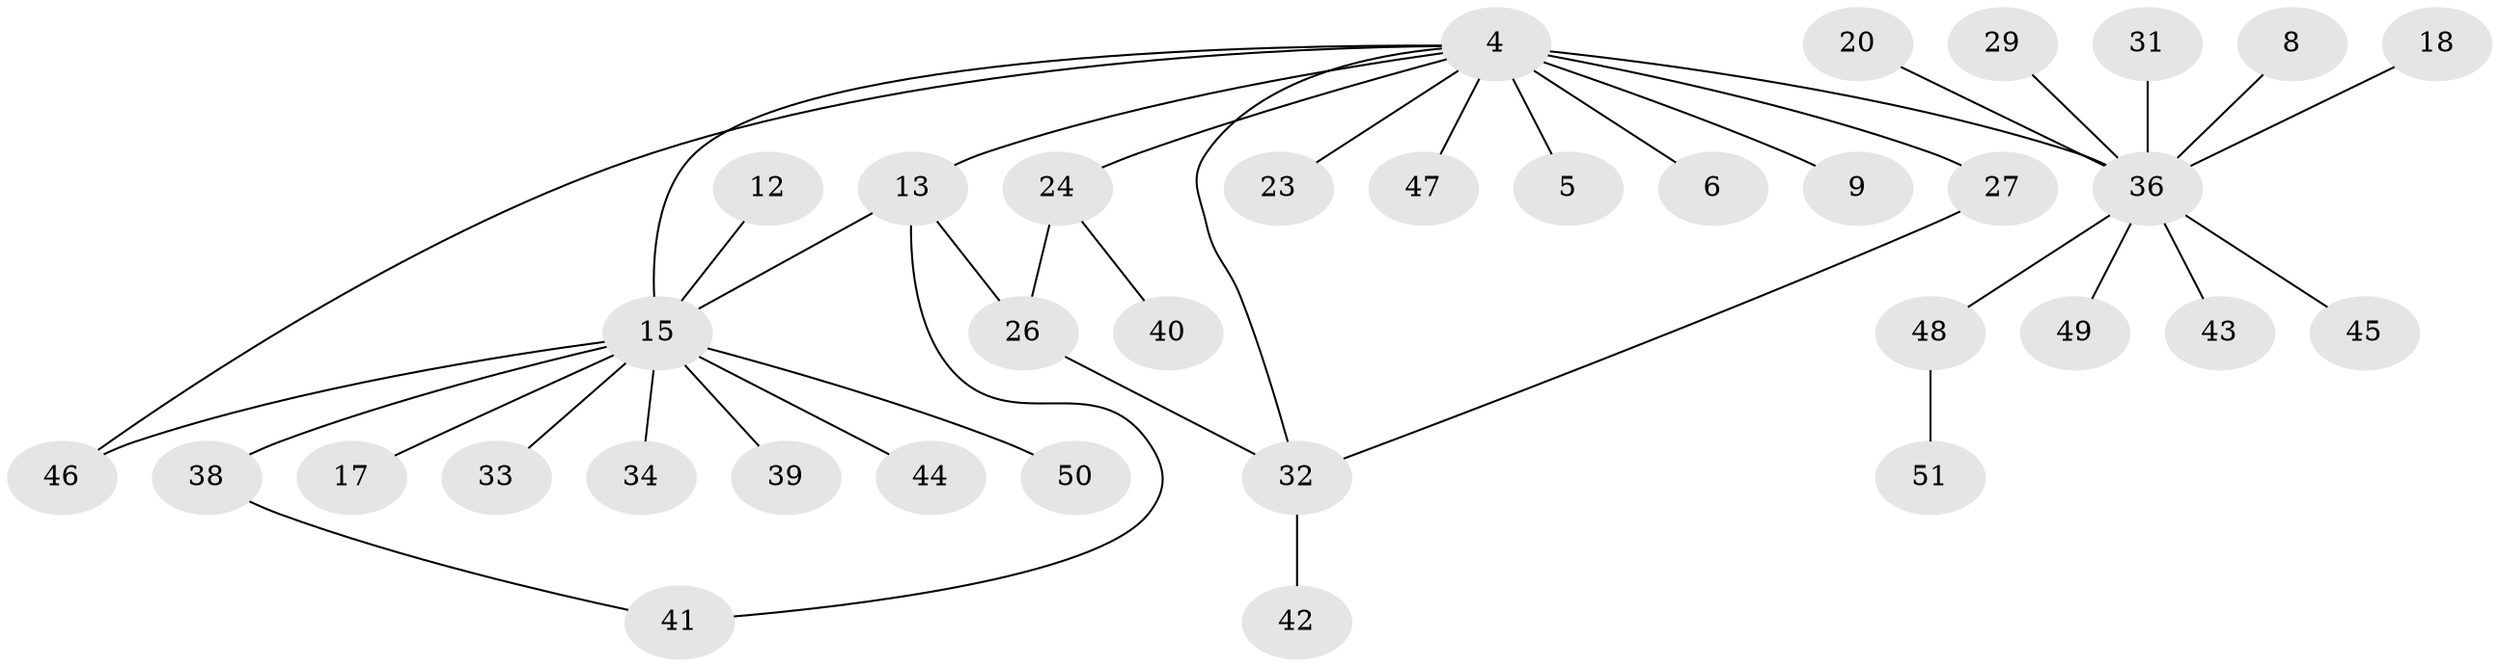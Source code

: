 // original degree distribution, {6: 0.0392156862745098, 22: 0.0196078431372549, 4: 0.058823529411764705, 1: 0.39215686274509803, 12: 0.0196078431372549, 2: 0.27450980392156865, 11: 0.0392156862745098, 3: 0.11764705882352941, 5: 0.0392156862745098}
// Generated by graph-tools (version 1.1) at 2025/51/03/04/25 21:51:08]
// undirected, 35 vertices, 40 edges
graph export_dot {
graph [start="1"]
  node [color=gray90,style=filled];
  4 [super="+3"];
  5;
  6;
  8;
  9;
  12;
  13;
  15 [super="+7"];
  17;
  18;
  20;
  23;
  24;
  26 [super="+14"];
  27;
  29;
  31;
  32 [super="+19"];
  33;
  34;
  36 [super="+25+16"];
  38 [super="+35"];
  39;
  40;
  41 [super="+37"];
  42;
  43;
  44;
  45;
  46 [super="+22"];
  47 [super="+10"];
  48;
  49;
  50 [super="+28"];
  51;
  4 -- 15 [weight=4];
  4 -- 23;
  4 -- 5;
  4 -- 6;
  4 -- 36 [weight=5];
  4 -- 9;
  4 -- 13;
  4 -- 24;
  4 -- 27 [weight=2];
  4 -- 32;
  4 -- 47;
  4 -- 46;
  8 -- 36;
  12 -- 15;
  13 -- 26 [weight=2];
  13 -- 15;
  13 -- 41;
  15 -- 33;
  15 -- 34 [weight=2];
  15 -- 39;
  15 -- 44;
  15 -- 46;
  15 -- 50 [weight=2];
  15 -- 38 [weight=3];
  15 -- 17;
  18 -- 36 [weight=2];
  20 -- 36;
  24 -- 40;
  24 -- 26;
  26 -- 32;
  27 -- 32;
  29 -- 36;
  31 -- 36 [weight=2];
  32 -- 42;
  36 -- 43;
  36 -- 45;
  36 -- 48;
  36 -- 49;
  38 -- 41;
  48 -- 51;
}
